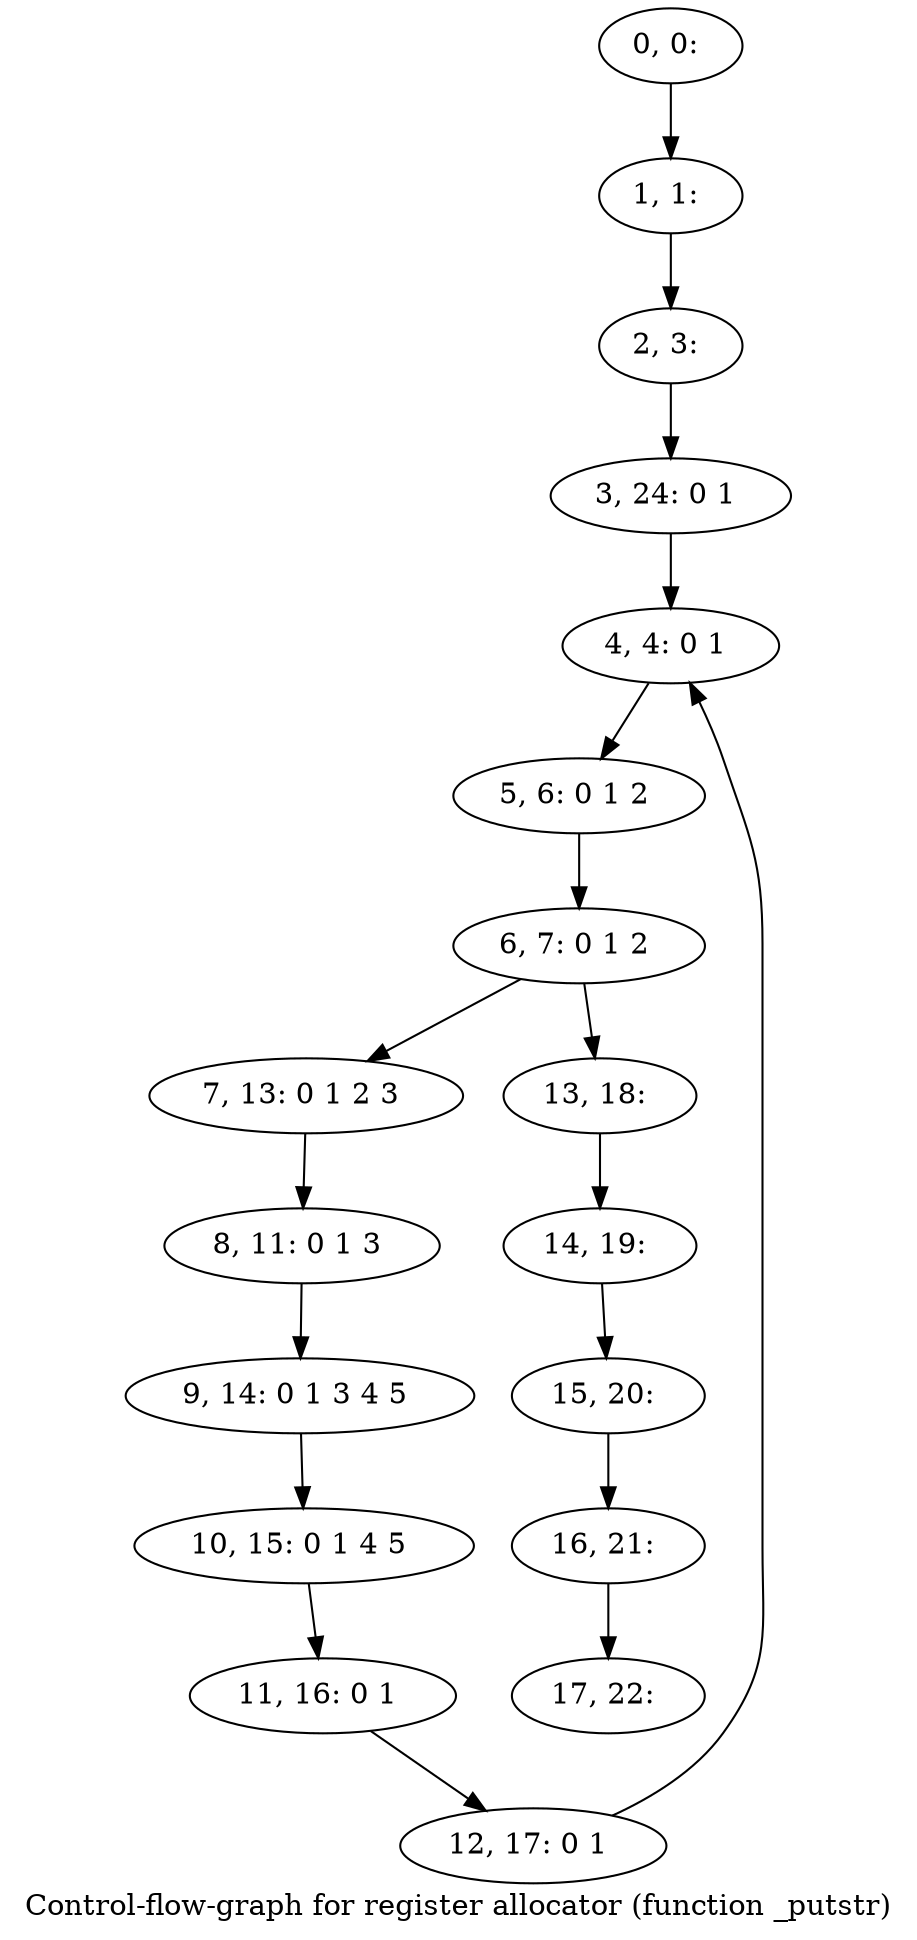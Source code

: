 digraph G {
graph [label="Control-flow-graph for register allocator (function _putstr)"]
0[label="0, 0: "];
1[label="1, 1: "];
2[label="2, 3: "];
3[label="3, 24: 0 1 "];
4[label="4, 4: 0 1 "];
5[label="5, 6: 0 1 2 "];
6[label="6, 7: 0 1 2 "];
7[label="7, 13: 0 1 2 3 "];
8[label="8, 11: 0 1 3 "];
9[label="9, 14: 0 1 3 4 5 "];
10[label="10, 15: 0 1 4 5 "];
11[label="11, 16: 0 1 "];
12[label="12, 17: 0 1 "];
13[label="13, 18: "];
14[label="14, 19: "];
15[label="15, 20: "];
16[label="16, 21: "];
17[label="17, 22: "];
0->1 ;
1->2 ;
2->3 ;
3->4 ;
4->5 ;
5->6 ;
6->7 ;
6->13 ;
7->8 ;
8->9 ;
9->10 ;
10->11 ;
11->12 ;
12->4 ;
13->14 ;
14->15 ;
15->16 ;
16->17 ;
}
